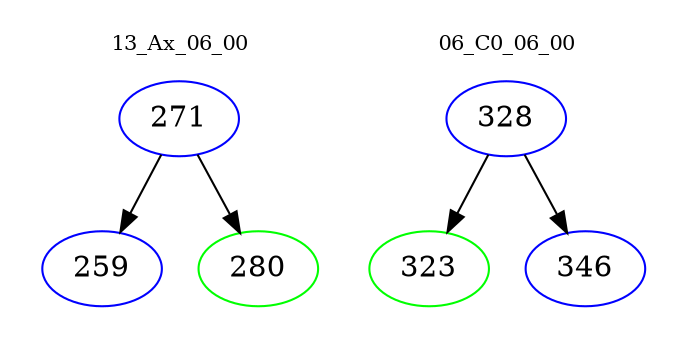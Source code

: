 digraph{
subgraph cluster_0 {
color = white
label = "13_Ax_06_00";
fontsize=10;
T0_271 [label="271", color="blue"]
T0_271 -> T0_259 [color="black"]
T0_259 [label="259", color="blue"]
T0_271 -> T0_280 [color="black"]
T0_280 [label="280", color="green"]
}
subgraph cluster_1 {
color = white
label = "06_C0_06_00";
fontsize=10;
T1_328 [label="328", color="blue"]
T1_328 -> T1_323 [color="black"]
T1_323 [label="323", color="green"]
T1_328 -> T1_346 [color="black"]
T1_346 [label="346", color="blue"]
}
}
